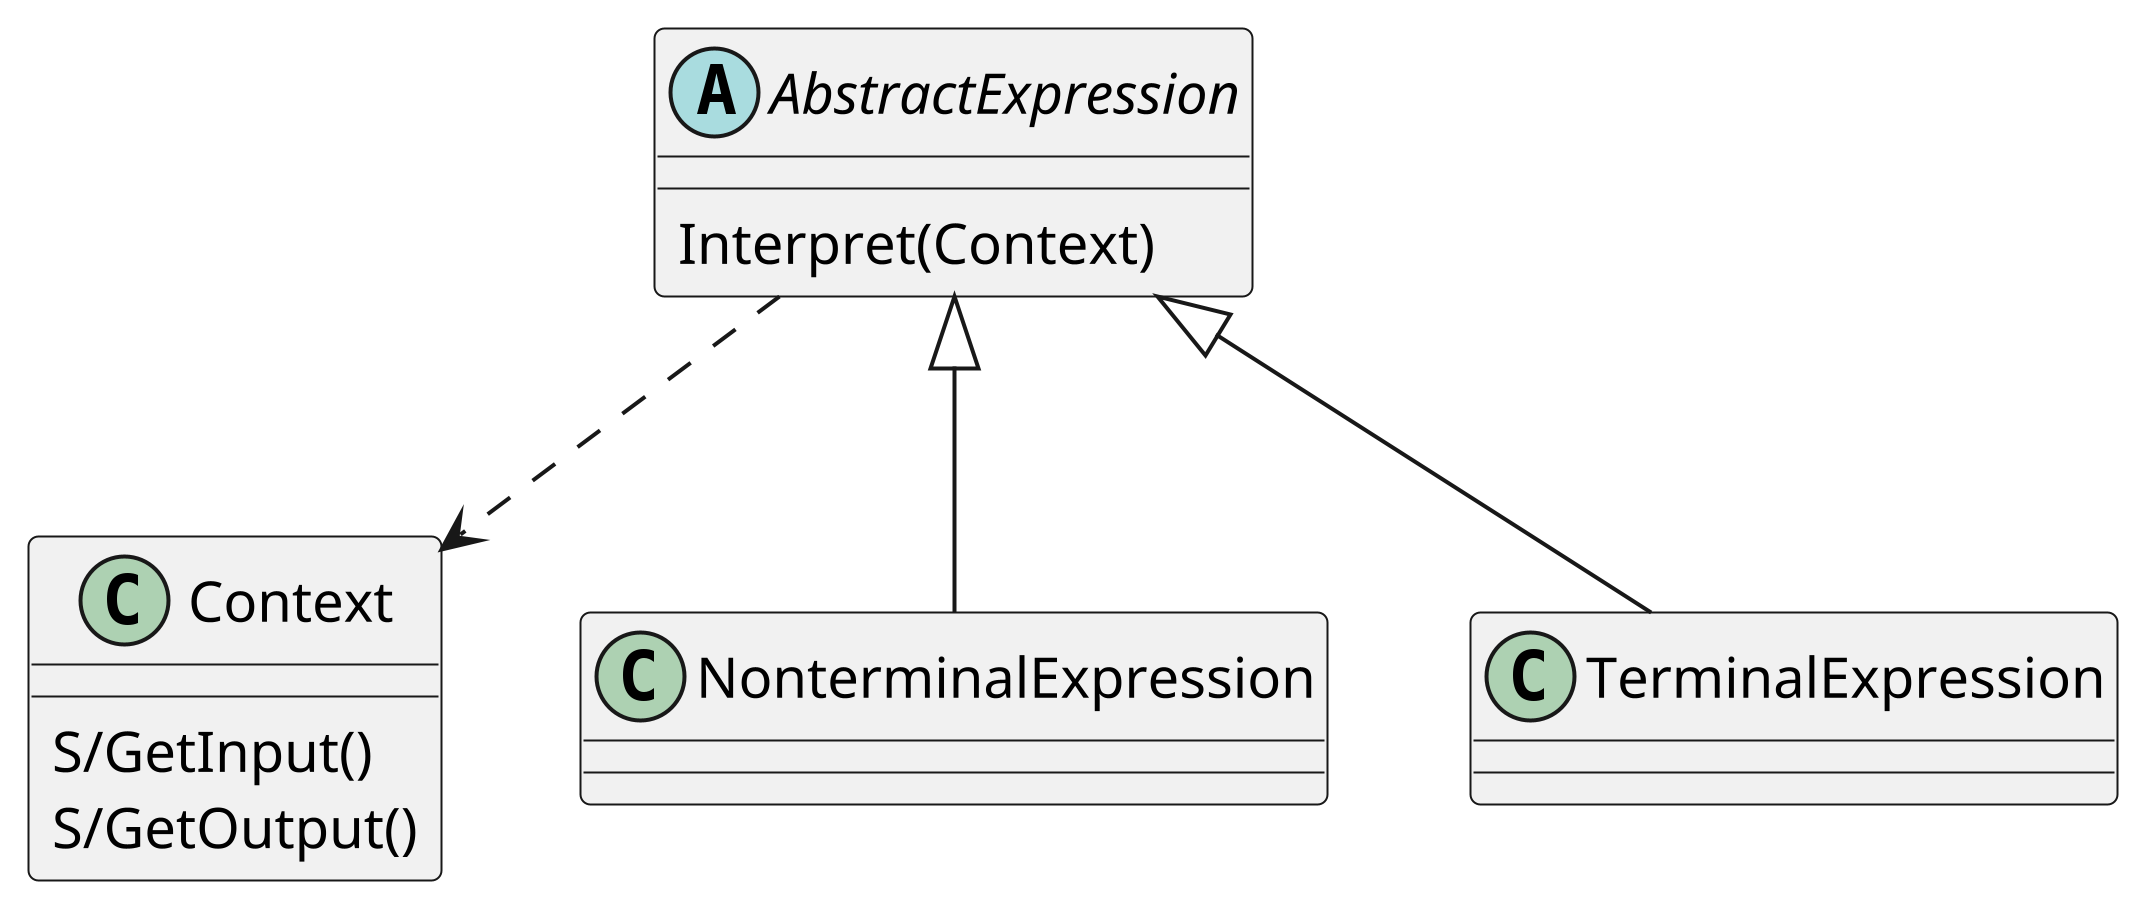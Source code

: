 @startuml
scale 1024 height
class Context{
S/GetInput()
S/GetOutput()
}
abstract AbstractExpression{
Interpret(Context)
}
AbstractExpression..>Context
NonterminalExpression-up-|>AbstractExpression
TerminalExpression-up-|>AbstractExpression
@enduml